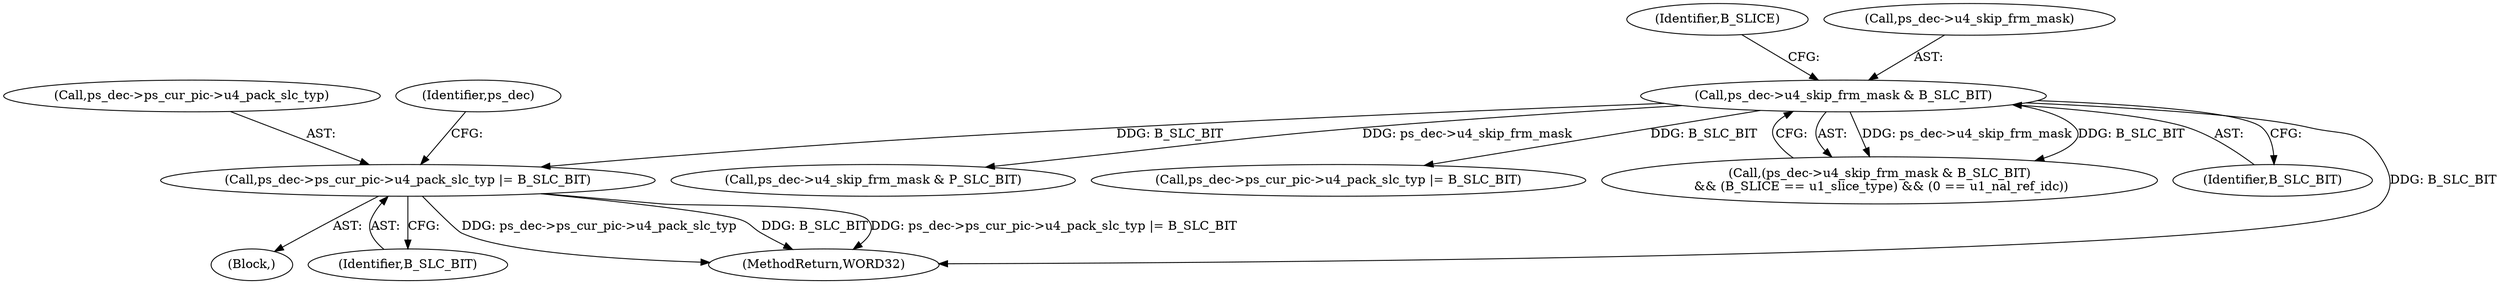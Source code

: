 digraph "0_Android_a78887bcffbc2995cf9ed72e0697acf560875e9e_2@pointer" {
"1001823" [label="(Call,ps_dec->ps_cur_pic->u4_pack_slc_typ |= B_SLC_BIT)"];
"1001793" [label="(Call,ps_dec->u4_skip_frm_mask & B_SLC_BIT)"];
"1001829" [label="(Identifier,B_SLC_BIT)"];
"1001793" [label="(Call,ps_dec->u4_skip_frm_mask & B_SLC_BIT)"];
"1001797" [label="(Identifier,B_SLC_BIT)"];
"1001822" [label="(Block,)"];
"1001808" [label="(Call,ps_dec->u4_skip_frm_mask & P_SLC_BIT)"];
"1001823" [label="(Call,ps_dec->ps_cur_pic->u4_pack_slc_typ |= B_SLC_BIT)"];
"1002571" [label="(MethodReturn,WORD32)"];
"1001800" [label="(Identifier,B_SLICE)"];
"1002468" [label="(Call,ps_dec->ps_cur_pic->u4_pack_slc_typ |= B_SLC_BIT)"];
"1001792" [label="(Call,(ps_dec->u4_skip_frm_mask & B_SLC_BIT)\n && (B_SLICE == u1_slice_type) && (0 == u1_nal_ref_idc))"];
"1001824" [label="(Call,ps_dec->ps_cur_pic->u4_pack_slc_typ)"];
"1001794" [label="(Call,ps_dec->u4_skip_frm_mask)"];
"1001832" [label="(Identifier,ps_dec)"];
"1001823" -> "1001822"  [label="AST: "];
"1001823" -> "1001829"  [label="CFG: "];
"1001824" -> "1001823"  [label="AST: "];
"1001829" -> "1001823"  [label="AST: "];
"1001832" -> "1001823"  [label="CFG: "];
"1001823" -> "1002571"  [label="DDG: B_SLC_BIT"];
"1001823" -> "1002571"  [label="DDG: ps_dec->ps_cur_pic->u4_pack_slc_typ |= B_SLC_BIT"];
"1001823" -> "1002571"  [label="DDG: ps_dec->ps_cur_pic->u4_pack_slc_typ"];
"1001793" -> "1001823"  [label="DDG: B_SLC_BIT"];
"1001793" -> "1001792"  [label="AST: "];
"1001793" -> "1001797"  [label="CFG: "];
"1001794" -> "1001793"  [label="AST: "];
"1001797" -> "1001793"  [label="AST: "];
"1001800" -> "1001793"  [label="CFG: "];
"1001792" -> "1001793"  [label="CFG: "];
"1001793" -> "1002571"  [label="DDG: B_SLC_BIT"];
"1001793" -> "1001792"  [label="DDG: ps_dec->u4_skip_frm_mask"];
"1001793" -> "1001792"  [label="DDG: B_SLC_BIT"];
"1001793" -> "1001808"  [label="DDG: ps_dec->u4_skip_frm_mask"];
"1001793" -> "1002468"  [label="DDG: B_SLC_BIT"];
}

